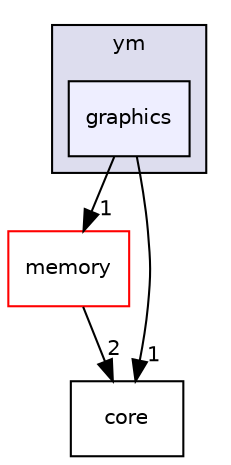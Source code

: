 digraph "src/ym/graphics" {
  compound=true
  node [ fontsize="10", fontname="Helvetica"];
  edge [ labelfontsize="10", labelfontname="Helvetica"];
  subgraph clusterdir_ab07ab894b4828d180c7bd77e2c0d6d3 {
    graph [ bgcolor="#ddddee", pencolor="black", label="ym" fontname="Helvetica", fontsize="10", URL="dir_ab07ab894b4828d180c7bd77e2c0d6d3.html"]
  dir_b2bff52443248069b8628350311e6f63 [shape=box, label="graphics", style="filled", fillcolor="#eeeeff", pencolor="black", URL="dir_b2bff52443248069b8628350311e6f63.html"];
  }
  dir_7fdedd82c5e42399d95547e32f8ea8d7 [shape=box label="memory" fillcolor="white" style="filled" color="red" URL="dir_7fdedd82c5e42399d95547e32f8ea8d7.html"];
  dir_1b027d0a4a4fb1551b98cfcd70e906a5 [shape=box label="core" URL="dir_1b027d0a4a4fb1551b98cfcd70e906a5.html"];
  dir_7fdedd82c5e42399d95547e32f8ea8d7->dir_1b027d0a4a4fb1551b98cfcd70e906a5 [headlabel="2", labeldistance=1.5 headhref="dir_000004_000002.html"];
  dir_b2bff52443248069b8628350311e6f63->dir_7fdedd82c5e42399d95547e32f8ea8d7 [headlabel="1", labeldistance=1.5 headhref="dir_000003_000004.html"];
  dir_b2bff52443248069b8628350311e6f63->dir_1b027d0a4a4fb1551b98cfcd70e906a5 [headlabel="1", labeldistance=1.5 headhref="dir_000003_000002.html"];
}
